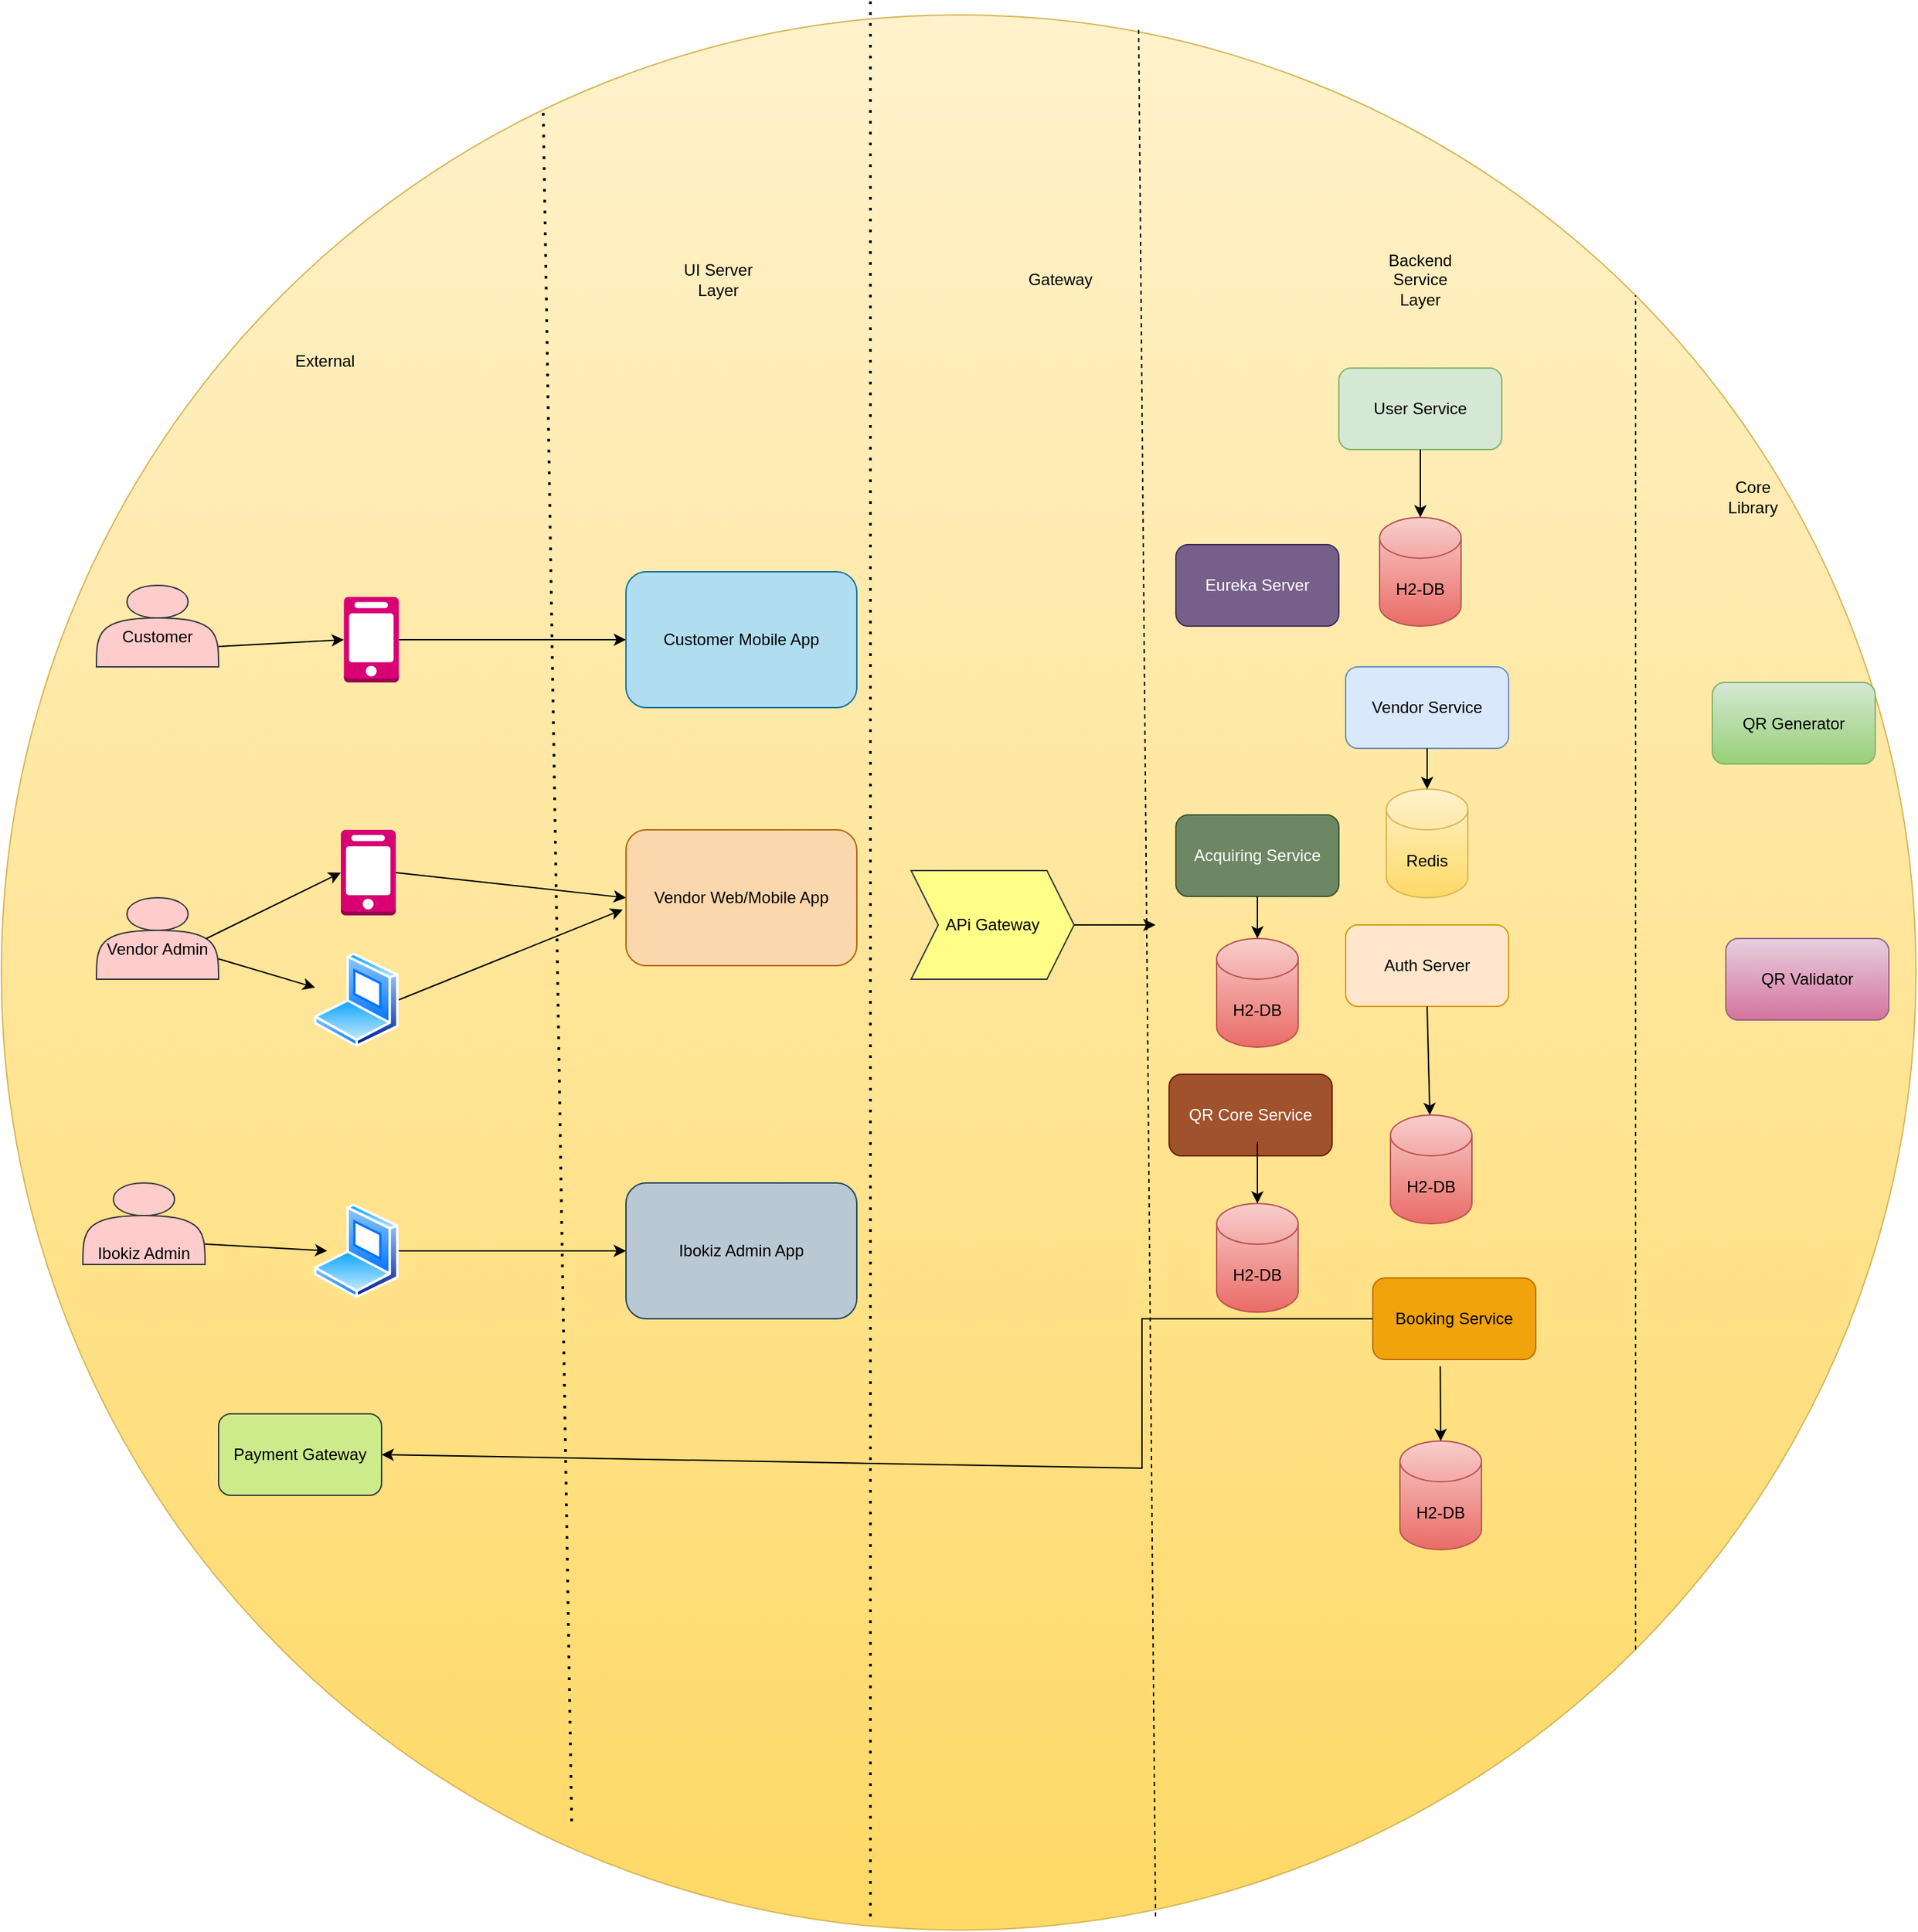 <mxfile version="16.1.0" type="github">
  <diagram id="WV2ECm9zazGCfPcl2o4l" name="Page-1">
    <mxGraphModel dx="2427" dy="2030" grid="1" gridSize="10" guides="1" tooltips="1" connect="1" arrows="1" fold="1" page="1" pageScale="1" pageWidth="850" pageHeight="1100" math="0" shadow="0">
      <root>
        <mxCell id="0" />
        <mxCell id="1" parent="0" />
        <mxCell id="JhcHN5CDhFLvxWkuIbqA-92" value="" style="ellipse;whiteSpace=wrap;html=1;aspect=fixed;fillColor=#fff2cc;strokeColor=#d6b656;gradientColor=#ffd966;" vertex="1" parent="1">
          <mxGeometry x="-650" y="-410" width="1410" height="1410" as="geometry" />
        </mxCell>
        <mxCell id="JhcHN5CDhFLvxWkuIbqA-50" value="Customer Mobile App" style="rounded=1;whiteSpace=wrap;html=1;fillColor=#b1ddf0;strokeColor=#10739e;" vertex="1" parent="1">
          <mxGeometry x="-190" width="170" height="100" as="geometry" />
        </mxCell>
        <mxCell id="JhcHN5CDhFLvxWkuIbqA-1" value="User Service" style="rounded=1;whiteSpace=wrap;html=1;fillColor=#d5e8d4;strokeColor=#82b366;" vertex="1" parent="1">
          <mxGeometry x="335" y="-150" width="120" height="60" as="geometry" />
        </mxCell>
        <mxCell id="JhcHN5CDhFLvxWkuIbqA-2" value="Auth Server" style="rounded=1;whiteSpace=wrap;html=1;fillColor=#ffe6cc;strokeColor=#d79b00;" vertex="1" parent="1">
          <mxGeometry x="340" y="260" width="120" height="60" as="geometry" />
        </mxCell>
        <mxCell id="JhcHN5CDhFLvxWkuIbqA-3" value="H2-DB" style="shape=cylinder3;whiteSpace=wrap;html=1;boundedLbl=1;backgroundOutline=1;size=15;fillColor=#f8cecc;gradientColor=#ea6b66;strokeColor=#b85450;" vertex="1" parent="1">
          <mxGeometry x="365" y="-40" width="60" height="80" as="geometry" />
        </mxCell>
        <mxCell id="JhcHN5CDhFLvxWkuIbqA-4" value="" style="endArrow=classic;html=1;rounded=0;exitX=0.5;exitY=1;exitDx=0;exitDy=0;entryX=0.5;entryY=0;entryDx=0;entryDy=0;entryPerimeter=0;" edge="1" parent="1" source="JhcHN5CDhFLvxWkuIbqA-1" target="JhcHN5CDhFLvxWkuIbqA-3">
          <mxGeometry width="50" height="50" relative="1" as="geometry">
            <mxPoint x="400" y="310" as="sourcePoint" />
            <mxPoint x="450" y="260" as="targetPoint" />
          </mxGeometry>
        </mxCell>
        <mxCell id="JhcHN5CDhFLvxWkuIbqA-5" value="Vendor Service" style="rounded=1;whiteSpace=wrap;html=1;fillColor=#dae8fc;strokeColor=#6c8ebf;" vertex="1" parent="1">
          <mxGeometry x="340" y="70" width="120" height="60" as="geometry" />
        </mxCell>
        <mxCell id="JhcHN5CDhFLvxWkuIbqA-6" value="Redis" style="shape=cylinder3;whiteSpace=wrap;html=1;boundedLbl=1;backgroundOutline=1;size=15;fillColor=#fff2cc;gradientColor=#ffd966;strokeColor=#d6b656;" vertex="1" parent="1">
          <mxGeometry x="370" y="160" width="60" height="80" as="geometry" />
        </mxCell>
        <mxCell id="JhcHN5CDhFLvxWkuIbqA-8" value="H2-DB" style="shape=cylinder3;whiteSpace=wrap;html=1;boundedLbl=1;backgroundOutline=1;size=15;fillColor=#f8cecc;gradientColor=#ea6b66;strokeColor=#b85450;" vertex="1" parent="1">
          <mxGeometry x="373" y="400" width="60" height="80" as="geometry" />
        </mxCell>
        <mxCell id="JhcHN5CDhFLvxWkuIbqA-11" value="" style="endArrow=classic;html=1;rounded=0;exitX=0.5;exitY=1;exitDx=0;exitDy=0;" edge="1" parent="1" source="JhcHN5CDhFLvxWkuIbqA-2" target="JhcHN5CDhFLvxWkuIbqA-8">
          <mxGeometry width="50" height="50" relative="1" as="geometry">
            <mxPoint x="163" y="570" as="sourcePoint" />
            <mxPoint x="213" y="520" as="targetPoint" />
          </mxGeometry>
        </mxCell>
        <mxCell id="JhcHN5CDhFLvxWkuIbqA-12" value="Booking Service" style="rounded=1;whiteSpace=wrap;html=1;fillColor=#f0a30a;fontColor=#000000;strokeColor=#BD7000;" vertex="1" parent="1">
          <mxGeometry x="360" y="520" width="120" height="60" as="geometry" />
        </mxCell>
        <mxCell id="JhcHN5CDhFLvxWkuIbqA-13" value="H2-DB" style="shape=cylinder3;whiteSpace=wrap;html=1;boundedLbl=1;backgroundOutline=1;size=15;fillColor=#f8cecc;gradientColor=#ea6b66;strokeColor=#b85450;" vertex="1" parent="1">
          <mxGeometry x="380" y="640" width="60" height="80" as="geometry" />
        </mxCell>
        <mxCell id="JhcHN5CDhFLvxWkuIbqA-14" value="" style="endArrow=classic;html=1;rounded=0;entryX=0.5;entryY=0;entryDx=0;entryDy=0;entryPerimeter=0;exitX=0.414;exitY=1.083;exitDx=0;exitDy=0;exitPerimeter=0;" edge="1" parent="1" source="JhcHN5CDhFLvxWkuIbqA-12" target="JhcHN5CDhFLvxWkuIbqA-13">
          <mxGeometry width="50" height="50" relative="1" as="geometry">
            <mxPoint x="400" y="580" as="sourcePoint" />
            <mxPoint x="460" y="310" as="targetPoint" />
          </mxGeometry>
        </mxCell>
        <mxCell id="JhcHN5CDhFLvxWkuIbqA-21" value="APi Gateway" style="shape=step;perimeter=stepPerimeter;whiteSpace=wrap;html=1;fixedSize=1;fillColor=#ffff88;strokeColor=#36393d;" vertex="1" parent="1">
          <mxGeometry x="20" y="220" width="120" height="80" as="geometry" />
        </mxCell>
        <mxCell id="JhcHN5CDhFLvxWkuIbqA-22" value="" style="endArrow=none;dashed=1;html=1;rounded=0;entryX=0.594;entryY=0.006;entryDx=0;entryDy=0;entryPerimeter=0;" edge="1" parent="1" target="JhcHN5CDhFLvxWkuIbqA-92">
          <mxGeometry width="50" height="50" relative="1" as="geometry">
            <mxPoint x="200" y="990" as="sourcePoint" />
            <mxPoint x="190" y="-290" as="targetPoint" />
          </mxGeometry>
        </mxCell>
        <mxCell id="JhcHN5CDhFLvxWkuIbqA-23" value="" style="endArrow=classic;html=1;rounded=0;exitX=1;exitY=0.5;exitDx=0;exitDy=0;" edge="1" parent="1" source="JhcHN5CDhFLvxWkuIbqA-21">
          <mxGeometry width="50" height="50" relative="1" as="geometry">
            <mxPoint x="400" y="190" as="sourcePoint" />
            <mxPoint x="200" y="260" as="targetPoint" />
          </mxGeometry>
        </mxCell>
        <mxCell id="JhcHN5CDhFLvxWkuIbqA-31" value="" style="endArrow=classic;html=1;rounded=0;entryX=0.5;entryY=0;entryDx=0;entryDy=0;entryPerimeter=0;" edge="1" parent="1" target="JhcHN5CDhFLvxWkuIbqA-6">
          <mxGeometry width="50" height="50" relative="1" as="geometry">
            <mxPoint x="400" y="130" as="sourcePoint" />
            <mxPoint x="450" y="80" as="targetPoint" />
          </mxGeometry>
        </mxCell>
        <mxCell id="JhcHN5CDhFLvxWkuIbqA-33" value="QR Generator" style="rounded=1;whiteSpace=wrap;html=1;fillColor=#d5e8d4;gradientColor=#97d077;strokeColor=#82b366;" vertex="1" parent="1">
          <mxGeometry x="610" y="81.5" width="120" height="60" as="geometry" />
        </mxCell>
        <mxCell id="JhcHN5CDhFLvxWkuIbqA-37" value="QR Validator" style="rounded=1;whiteSpace=wrap;html=1;fillColor=#e6d0de;gradientColor=#d5739d;strokeColor=#996185;" vertex="1" parent="1">
          <mxGeometry x="620" y="270" width="120" height="60" as="geometry" />
        </mxCell>
        <mxCell id="JhcHN5CDhFLvxWkuIbqA-39" value="" style="endArrow=none;dashed=1;html=1;rounded=0;entryX=1;entryY=0;entryDx=0;entryDy=0;exitX=1;exitY=1;exitDx=0;exitDy=0;" edge="1" parent="1" source="JhcHN5CDhFLvxWkuIbqA-92" target="JhcHN5CDhFLvxWkuIbqA-92">
          <mxGeometry width="50" height="50" relative="1" as="geometry">
            <mxPoint x="590" y="790" as="sourcePoint" />
            <mxPoint x="720" y="-330" as="targetPoint" />
          </mxGeometry>
        </mxCell>
        <mxCell id="JhcHN5CDhFLvxWkuIbqA-40" value="Payment Gateway" style="rounded=1;whiteSpace=wrap;html=1;fillColor=#cdeb8b;strokeColor=#36393d;" vertex="1" parent="1">
          <mxGeometry x="-490" y="620" width="120" height="60" as="geometry" />
        </mxCell>
        <mxCell id="JhcHN5CDhFLvxWkuIbqA-41" value="" style="endArrow=classic;html=1;rounded=0;exitX=0;exitY=0.5;exitDx=0;exitDy=0;entryX=1;entryY=0.5;entryDx=0;entryDy=0;" edge="1" parent="1" source="JhcHN5CDhFLvxWkuIbqA-12" target="JhcHN5CDhFLvxWkuIbqA-40">
          <mxGeometry width="50" height="50" relative="1" as="geometry">
            <mxPoint x="440" y="470" as="sourcePoint" />
            <mxPoint x="490" y="420" as="targetPoint" />
            <Array as="points">
              <mxPoint x="190" y="550" />
              <mxPoint x="190" y="660" />
            </Array>
          </mxGeometry>
        </mxCell>
        <mxCell id="JhcHN5CDhFLvxWkuIbqA-43" value="&lt;br&gt;&lt;span style=&quot;color: rgba(0 , 0 , 0 , 0) ; font-family: monospace ; font-size: 0px&quot;&gt;%3CmxGraphModel%3E%3Croot%3E%3CmxCell%20id%3D%220%22%2F%3E%3CmxCell%20id%3D%221%22%20parent%3D%220%22%2F%3E%3CmxCell%20id%3D%222%22%20value%3D%22QR-Gen%20Service%22%20style%3D%22rounded%3D1%3BwhiteSpace%3Dwrap%3Bhtml%3D1%3B%22%20vertex%3D%221%22%20parent%3D%221%22%3E%3CmxGeometry%20x%3D%22350%22%20y%3D%221090%22%20width%3D%22120%22%20height%3D%2260%22%20as%3D%22geometry%22%2F%3E%3C%2FmxCell%3E%3C%2Froot%3E%3C%2FmxGraphModel%3E&lt;/span&gt;Customer" style="shape=actor;whiteSpace=wrap;html=1;fillColor=#ffcccc;strokeColor=#36393d;" vertex="1" parent="1">
          <mxGeometry x="-580" y="10" width="90" height="60" as="geometry" />
        </mxCell>
        <mxCell id="JhcHN5CDhFLvxWkuIbqA-45" value="" style="endArrow=none;dashed=1;html=1;dashPattern=1 3;strokeWidth=2;rounded=0;" edge="1" parent="1">
          <mxGeometry width="50" height="50" relative="1" as="geometry">
            <mxPoint x="-10" y="990" as="sourcePoint" />
            <mxPoint x="-10" y="-420" as="targetPoint" />
          </mxGeometry>
        </mxCell>
        <mxCell id="JhcHN5CDhFLvxWkuIbqA-46" value="" style="outlineConnect=0;dashed=0;verticalLabelPosition=bottom;verticalAlign=top;align=center;html=1;shape=mxgraph.aws3.mobile_client;fillColor=#d80073;strokeColor=#A50040;fontColor=#ffffff;" vertex="1" parent="1">
          <mxGeometry x="-397.75" y="18.5" width="40.5" height="63" as="geometry" />
        </mxCell>
        <mxCell id="JhcHN5CDhFLvxWkuIbqA-47" value="" style="endArrow=classic;html=1;rounded=0;exitX=1;exitY=0.75;exitDx=0;exitDy=0;entryX=0;entryY=0.5;entryDx=0;entryDy=0;entryPerimeter=0;" edge="1" parent="1" source="JhcHN5CDhFLvxWkuIbqA-43" target="JhcHN5CDhFLvxWkuIbqA-46">
          <mxGeometry width="50" height="50" relative="1" as="geometry">
            <mxPoint x="120" y="170" as="sourcePoint" />
            <mxPoint x="170" y="120" as="targetPoint" />
          </mxGeometry>
        </mxCell>
        <mxCell id="JhcHN5CDhFLvxWkuIbqA-49" value="" style="shape=image;html=1;verticalAlign=top;verticalLabelPosition=bottom;labelBackgroundColor=#ffffff;imageAspect=0;aspect=fixed;image=https://cdn1.iconfinder.com/data/icons/unicons-line-vol-5/24/react-128.png" vertex="1" parent="1">
          <mxGeometry x="-180" y="2" width="38" height="38" as="geometry" />
        </mxCell>
        <mxCell id="JhcHN5CDhFLvxWkuIbqA-54" value="Vendor Web/Mobile App" style="rounded=1;whiteSpace=wrap;html=1;fillColor=#fad7ac;strokeColor=#b46504;" vertex="1" parent="1">
          <mxGeometry x="-190" y="190" width="170" height="100" as="geometry" />
        </mxCell>
        <mxCell id="JhcHN5CDhFLvxWkuIbqA-55" value="" style="shape=image;html=1;verticalAlign=top;verticalLabelPosition=bottom;labelBackgroundColor=#ffffff;imageAspect=0;aspect=fixed;image=https://cdn1.iconfinder.com/data/icons/unicons-line-vol-5/24/react-128.png" vertex="1" parent="1">
          <mxGeometry x="-190" y="190" width="38" height="38" as="geometry" />
        </mxCell>
        <mxCell id="JhcHN5CDhFLvxWkuIbqA-56" value="" style="endArrow=none;dashed=1;html=1;dashPattern=1 3;strokeWidth=2;rounded=0;entryX=0.283;entryY=0.049;entryDx=0;entryDy=0;entryPerimeter=0;fontColor=#FF7033;" edge="1" parent="1" target="JhcHN5CDhFLvxWkuIbqA-92">
          <mxGeometry width="50" height="50" relative="1" as="geometry">
            <mxPoint x="-230" y="920" as="sourcePoint" />
            <mxPoint x="-243.02" y="-304.86" as="targetPoint" />
          </mxGeometry>
        </mxCell>
        <mxCell id="JhcHN5CDhFLvxWkuIbqA-58" value="" style="endArrow=classic;html=1;rounded=0;exitX=1;exitY=0.5;exitDx=0;exitDy=0;exitPerimeter=0;entryX=0;entryY=0.5;entryDx=0;entryDy=0;" edge="1" parent="1" source="JhcHN5CDhFLvxWkuIbqA-46" target="JhcHN5CDhFLvxWkuIbqA-50">
          <mxGeometry width="50" height="50" relative="1" as="geometry">
            <mxPoint x="-150" y="120" as="sourcePoint" />
            <mxPoint x="-100" y="70" as="targetPoint" />
          </mxGeometry>
        </mxCell>
        <mxCell id="JhcHN5CDhFLvxWkuIbqA-59" value="Ibokiz Admin App" style="rounded=1;whiteSpace=wrap;html=1;fillColor=#bac8d3;strokeColor=#23445d;" vertex="1" parent="1">
          <mxGeometry x="-190" y="450" width="170" height="100" as="geometry" />
        </mxCell>
        <mxCell id="JhcHN5CDhFLvxWkuIbqA-60" value="" style="shape=image;html=1;verticalAlign=top;verticalLabelPosition=bottom;labelBackgroundColor=#ffffff;imageAspect=0;aspect=fixed;image=https://cdn1.iconfinder.com/data/icons/unicons-line-vol-5/24/react-128.png" vertex="1" parent="1">
          <mxGeometry x="-180" y="450" width="38" height="38" as="geometry" />
        </mxCell>
        <mxCell id="JhcHN5CDhFLvxWkuIbqA-61" value="&lt;br&gt;Vendor Admin" style="shape=actor;whiteSpace=wrap;html=1;fillColor=#ffcccc;strokeColor=#36393d;" vertex="1" parent="1">
          <mxGeometry x="-580" y="240" width="90" height="60" as="geometry" />
        </mxCell>
        <mxCell id="JhcHN5CDhFLvxWkuIbqA-62" value="" style="outlineConnect=0;dashed=0;verticalLabelPosition=bottom;verticalAlign=top;align=center;html=1;shape=mxgraph.aws3.mobile_client;fillColor=#d80073;strokeColor=#A50040;fontColor=#ffffff;" vertex="1" parent="1">
          <mxGeometry x="-400" y="190" width="40.5" height="63" as="geometry" />
        </mxCell>
        <mxCell id="JhcHN5CDhFLvxWkuIbqA-63" value="" style="aspect=fixed;perimeter=ellipsePerimeter;html=1;align=center;shadow=0;dashed=0;spacingTop=3;image;image=img/lib/active_directory/laptop_client.svg;" vertex="1" parent="1">
          <mxGeometry x="-420" y="280.28" width="62.75" height="69.72" as="geometry" />
        </mxCell>
        <mxCell id="JhcHN5CDhFLvxWkuIbqA-64" value="" style="endArrow=classic;html=1;rounded=0;exitX=1;exitY=0.5;exitDx=0;exitDy=0;exitPerimeter=0;entryX=0;entryY=0.5;entryDx=0;entryDy=0;" edge="1" parent="1" source="JhcHN5CDhFLvxWkuIbqA-62" target="JhcHN5CDhFLvxWkuIbqA-54">
          <mxGeometry width="50" height="50" relative="1" as="geometry">
            <mxPoint x="-150" y="350" as="sourcePoint" />
            <mxPoint x="-100" y="300" as="targetPoint" />
          </mxGeometry>
        </mxCell>
        <mxCell id="JhcHN5CDhFLvxWkuIbqA-65" value="" style="endArrow=classic;html=1;rounded=0;exitX=1;exitY=0.5;exitDx=0;exitDy=0;entryX=-0.014;entryY=0.587;entryDx=0;entryDy=0;entryPerimeter=0;" edge="1" parent="1" source="JhcHN5CDhFLvxWkuIbqA-63" target="JhcHN5CDhFLvxWkuIbqA-54">
          <mxGeometry width="50" height="50" relative="1" as="geometry">
            <mxPoint x="-150" y="350" as="sourcePoint" />
            <mxPoint x="-100" y="300" as="targetPoint" />
          </mxGeometry>
        </mxCell>
        <mxCell id="JhcHN5CDhFLvxWkuIbqA-66" value="" style="endArrow=classic;html=1;rounded=0;exitX=0.9;exitY=0.5;exitDx=0;exitDy=0;exitPerimeter=0;entryX=0;entryY=0.5;entryDx=0;entryDy=0;entryPerimeter=0;" edge="1" parent="1" source="JhcHN5CDhFLvxWkuIbqA-61" target="JhcHN5CDhFLvxWkuIbqA-62">
          <mxGeometry width="50" height="50" relative="1" as="geometry">
            <mxPoint x="-150" y="350" as="sourcePoint" />
            <mxPoint x="-100" y="300" as="targetPoint" />
          </mxGeometry>
        </mxCell>
        <mxCell id="JhcHN5CDhFLvxWkuIbqA-68" value="" style="endArrow=classic;html=1;rounded=0;exitX=1;exitY=0.75;exitDx=0;exitDy=0;" edge="1" parent="1" source="JhcHN5CDhFLvxWkuIbqA-61" target="JhcHN5CDhFLvxWkuIbqA-63">
          <mxGeometry width="50" height="50" relative="1" as="geometry">
            <mxPoint x="-150" y="350" as="sourcePoint" />
            <mxPoint x="-100" y="300" as="targetPoint" />
          </mxGeometry>
        </mxCell>
        <mxCell id="JhcHN5CDhFLvxWkuIbqA-69" value="&lt;br&gt;&lt;br&gt;&lt;br&gt;Ibokiz Admin" style="shape=actor;whiteSpace=wrap;html=1;fillColor=#ffcccc;strokeColor=#36393d;" vertex="1" parent="1">
          <mxGeometry x="-590" y="450" width="90" height="60" as="geometry" />
        </mxCell>
        <mxCell id="JhcHN5CDhFLvxWkuIbqA-70" value="" style="aspect=fixed;perimeter=ellipsePerimeter;html=1;align=center;shadow=0;dashed=0;spacingTop=3;image;image=img/lib/active_directory/laptop_client.svg;" vertex="1" parent="1">
          <mxGeometry x="-420" y="465.14" width="62.75" height="69.72" as="geometry" />
        </mxCell>
        <mxCell id="JhcHN5CDhFLvxWkuIbqA-71" value="" style="endArrow=classic;html=1;rounded=0;exitX=1;exitY=0.75;exitDx=0;exitDy=0;" edge="1" parent="1" source="JhcHN5CDhFLvxWkuIbqA-69">
          <mxGeometry width="50" height="50" relative="1" as="geometry">
            <mxPoint x="-150" y="340" as="sourcePoint" />
            <mxPoint x="-410" y="500" as="targetPoint" />
          </mxGeometry>
        </mxCell>
        <mxCell id="JhcHN5CDhFLvxWkuIbqA-72" value="" style="endArrow=classic;html=1;rounded=0;exitX=1;exitY=0.5;exitDx=0;exitDy=0;entryX=0;entryY=0.5;entryDx=0;entryDy=0;" edge="1" parent="1" source="JhcHN5CDhFLvxWkuIbqA-70" target="JhcHN5CDhFLvxWkuIbqA-59">
          <mxGeometry width="50" height="50" relative="1" as="geometry">
            <mxPoint x="-150" y="340" as="sourcePoint" />
            <mxPoint x="-100" y="290" as="targetPoint" />
          </mxGeometry>
        </mxCell>
        <mxCell id="JhcHN5CDhFLvxWkuIbqA-73" value="External&amp;nbsp;" style="text;html=1;strokeColor=none;fillColor=none;align=center;verticalAlign=middle;whiteSpace=wrap;rounded=0;" vertex="1" parent="1">
          <mxGeometry x="-440" y="-170" width="60" height="30" as="geometry" />
        </mxCell>
        <mxCell id="JhcHN5CDhFLvxWkuIbqA-74" value="UI Server Layer" style="text;html=1;strokeColor=none;fillColor=none;align=center;verticalAlign=middle;whiteSpace=wrap;rounded=0;" vertex="1" parent="1">
          <mxGeometry x="-152" y="-230" width="60" height="30" as="geometry" />
        </mxCell>
        <mxCell id="JhcHN5CDhFLvxWkuIbqA-75" value="Gateway" style="text;html=1;strokeColor=none;fillColor=none;align=center;verticalAlign=middle;whiteSpace=wrap;rounded=0;" vertex="1" parent="1">
          <mxGeometry x="100" y="-230" width="60" height="30" as="geometry" />
        </mxCell>
        <mxCell id="JhcHN5CDhFLvxWkuIbqA-76" value="Backend Service Layer" style="text;html=1;strokeColor=none;fillColor=none;align=center;verticalAlign=middle;whiteSpace=wrap;rounded=0;" vertex="1" parent="1">
          <mxGeometry x="365" y="-230" width="60" height="30" as="geometry" />
        </mxCell>
        <mxCell id="JhcHN5CDhFLvxWkuIbqA-77" value="Core Library" style="text;html=1;strokeColor=none;fillColor=none;align=center;verticalAlign=middle;whiteSpace=wrap;rounded=0;" vertex="1" parent="1">
          <mxGeometry x="610" y="-70" width="60" height="30" as="geometry" />
        </mxCell>
        <mxCell id="JhcHN5CDhFLvxWkuIbqA-84" value="Acquiring Service" style="rounded=1;whiteSpace=wrap;html=1;fillColor=#6d8764;fontColor=#ffffff;strokeColor=#3A5431;" vertex="1" parent="1">
          <mxGeometry x="215" y="179" width="120" height="60" as="geometry" />
        </mxCell>
        <mxCell id="JhcHN5CDhFLvxWkuIbqA-85" value="H2-DB" style="shape=cylinder3;whiteSpace=wrap;html=1;boundedLbl=1;backgroundOutline=1;size=15;fillColor=#f8cecc;gradientColor=#ea6b66;strokeColor=#b85450;" vertex="1" parent="1">
          <mxGeometry x="245" y="270" width="60" height="80" as="geometry" />
        </mxCell>
        <mxCell id="JhcHN5CDhFLvxWkuIbqA-86" value="" style="endArrow=classic;html=1;rounded=0;exitX=0.5;exitY=1;exitDx=0;exitDy=0;" edge="1" parent="1" source="JhcHN5CDhFLvxWkuIbqA-84" target="JhcHN5CDhFLvxWkuIbqA-85">
          <mxGeometry width="50" height="50" relative="1" as="geometry">
            <mxPoint x="590" y="-330" as="sourcePoint" />
            <mxPoint x="640" y="-380" as="targetPoint" />
          </mxGeometry>
        </mxCell>
        <mxCell id="JhcHN5CDhFLvxWkuIbqA-87" value="Eureka Server" style="rounded=1;whiteSpace=wrap;html=1;fillColor=#76608a;fontColor=#ffffff;strokeColor=#432D57;" vertex="1" parent="1">
          <mxGeometry x="215" y="-20" width="120" height="60" as="geometry" />
        </mxCell>
        <mxCell id="JhcHN5CDhFLvxWkuIbqA-88" value="QR Core Service" style="rounded=1;whiteSpace=wrap;html=1;fillColor=#a0522d;fontColor=#ffffff;strokeColor=#6D1F00;" vertex="1" parent="1">
          <mxGeometry x="210" y="370" width="120" height="60" as="geometry" />
        </mxCell>
        <mxCell id="JhcHN5CDhFLvxWkuIbqA-89" value="H2-DB" style="shape=cylinder3;whiteSpace=wrap;html=1;boundedLbl=1;backgroundOutline=1;size=15;fillColor=#f8cecc;gradientColor=#ea6b66;strokeColor=#b85450;" vertex="1" parent="1">
          <mxGeometry x="245" y="465.14" width="60" height="80" as="geometry" />
        </mxCell>
        <mxCell id="JhcHN5CDhFLvxWkuIbqA-90" value="" style="endArrow=classic;html=1;rounded=0;entryX=0.5;entryY=0;entryDx=0;entryDy=0;entryPerimeter=0;" edge="1" parent="1" target="JhcHN5CDhFLvxWkuIbqA-89">
          <mxGeometry width="50" height="50" relative="1" as="geometry">
            <mxPoint x="275" y="420" as="sourcePoint" />
            <mxPoint x="600" y="310" as="targetPoint" />
          </mxGeometry>
        </mxCell>
      </root>
    </mxGraphModel>
  </diagram>
</mxfile>
